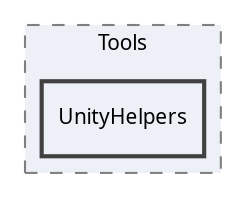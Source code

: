 digraph "UnityHelpers"
{
 // LATEX_PDF_SIZE
  edge [fontname="Calibrii",fontsize="10",labelfontname="Calibrii",labelfontsize="10"];
  node [fontname="Calibrii",fontsize="10",shape=record];
  compound=true
  subgraph clusterdir_4e14d5ee7efdd742dd5cdebb8389bd20 {
    graph [ bgcolor="#edf0f7", pencolor="grey50", style="filled,dashed,", label="Tools", fontname="Calibrii", fontsize="10", URL="dir_4e14d5ee7efdd742dd5cdebb8389bd20.html"]
  dir_8e8787b7a75a33322ecb7f6aaf022e17 [shape=box, label="UnityHelpers", style="filled,bold,", fillcolor="#edf0f7", color="grey25", URL="dir_8e8787b7a75a33322ecb7f6aaf022e17.html"];
  }
}
